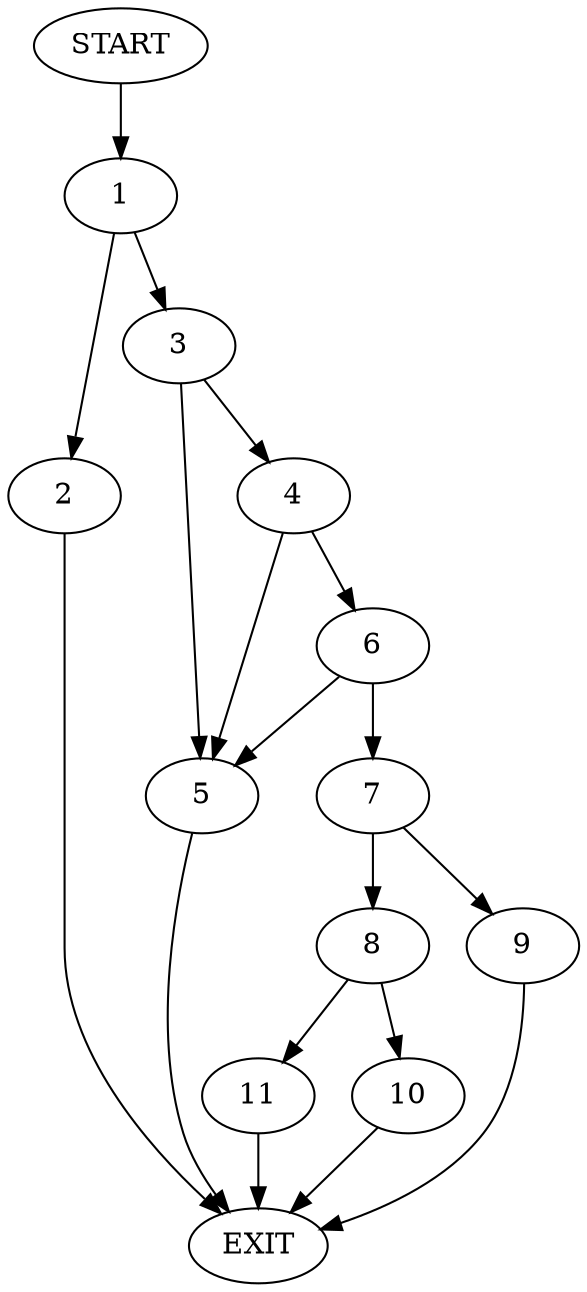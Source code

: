 digraph {
0 [label="START"]
12 [label="EXIT"]
0 -> 1
1 -> 2
1 -> 3
2 -> 12
3 -> 4
3 -> 5
5 -> 12
4 -> 6
4 -> 5
6 -> 5
6 -> 7
7 -> 8
7 -> 9
8 -> 10
8 -> 11
9 -> 12
11 -> 12
10 -> 12
}
